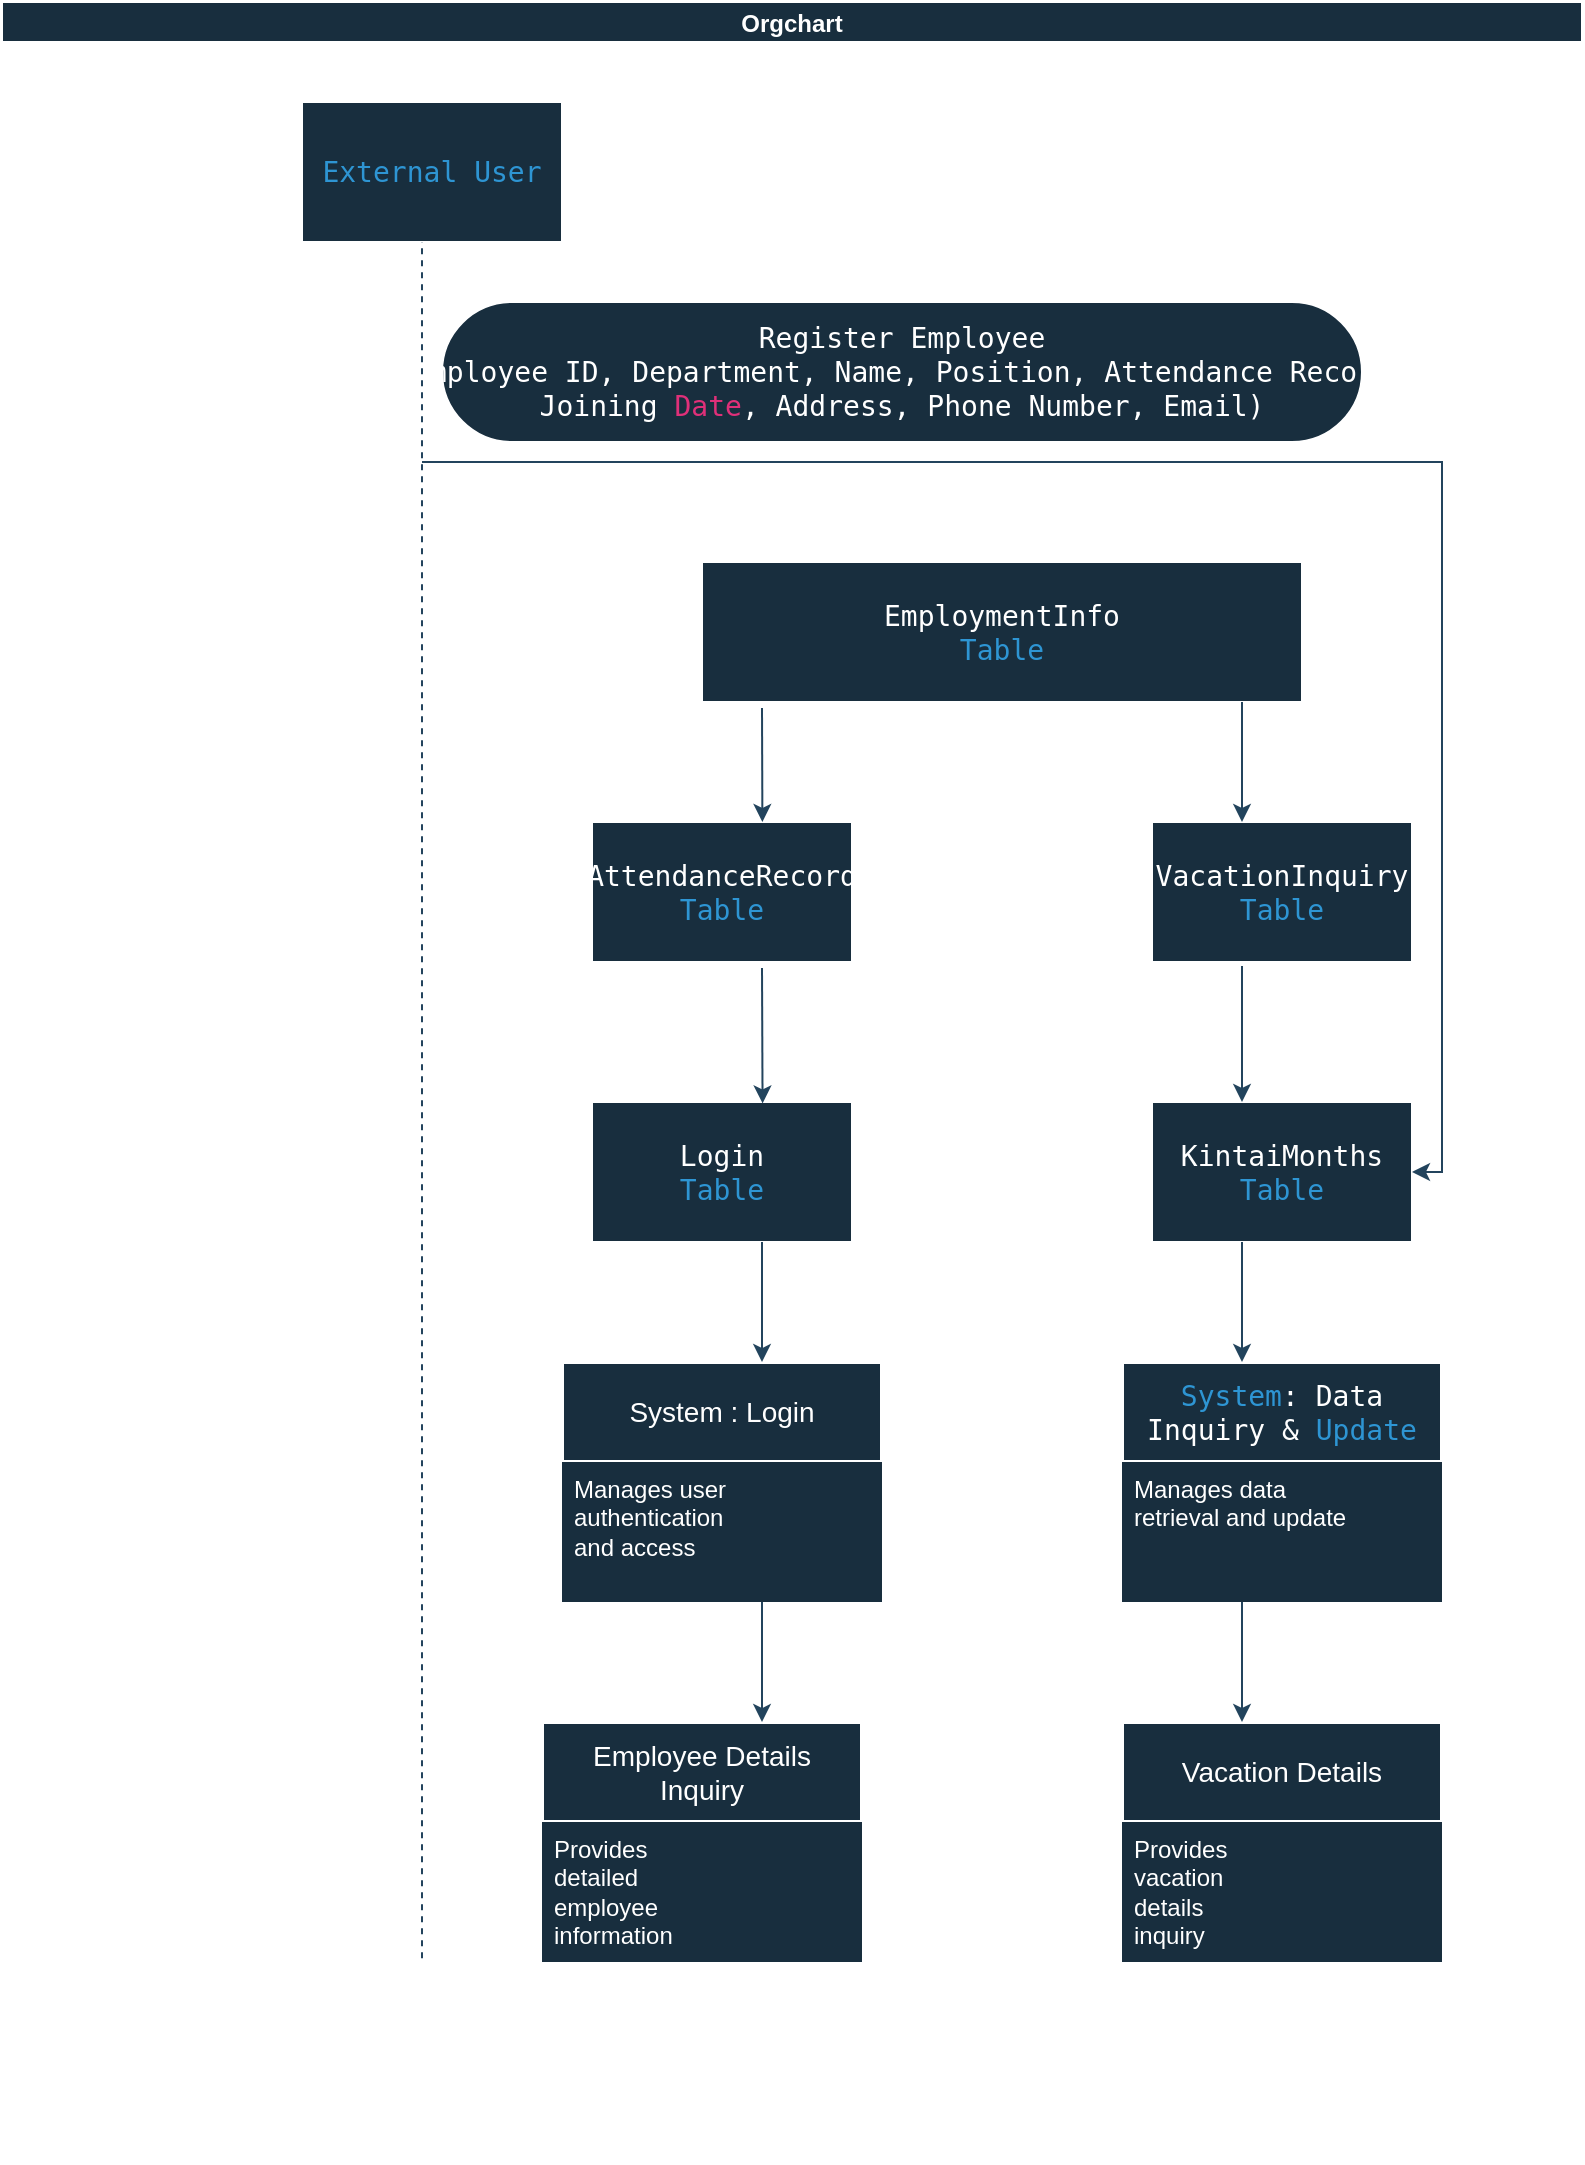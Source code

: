 <mxfile version="24.4.0" type="device">
  <diagram id="R2lEEEUBdFMjLlhIrx00" name="Page-1">
    <mxGraphModel dx="1968" dy="1502" grid="1" gridSize="10" guides="1" tooltips="1" connect="1" arrows="1" fold="1" page="1" pageScale="1" pageWidth="850" pageHeight="1100" math="0" shadow="0" extFonts="Permanent Marker^https://fonts.googleapis.com/css?family=Permanent+Marker">
      <root>
        <mxCell id="0" />
        <mxCell id="1" parent="0" />
        <mxCell id="vGbG_twLLxwSNXMkDMDc-1" value="Orgchart" style="swimlane;startSize=20;horizontal=1;containerType=tree;newEdgeStyle={&quot;edgeStyle&quot;:&quot;elbowEdgeStyle&quot;,&quot;startArrow&quot;:&quot;none&quot;,&quot;endArrow&quot;:&quot;none&quot;};strokeColor=#FFFFFF;fontColor=#FFFFFF;fillColor=#182E3E;" vertex="1" parent="1">
          <mxGeometry x="-830" y="-1090" width="790" height="1080" as="geometry" />
        </mxCell>
        <UserObject label="&lt;span style=&quot;font-family: &amp;quot;Söhne Mono&amp;quot;, Monaco, &amp;quot;Andale Mono&amp;quot;, &amp;quot;Ubuntu Mono&amp;quot;, monospace; font-size: 14px; text-align: left; white-space: pre;&quot;&gt;Login&lt;br&gt;&lt;/span&gt;&lt;span style=&quot;color: rgb(46, 149, 211); font-family: &amp;quot;Söhne Mono&amp;quot;, Monaco, &amp;quot;Andale Mono&amp;quot;, &amp;quot;Ubuntu Mono&amp;quot;, monospace; font-size: 14px; text-align: left; white-space: pre;&quot;&gt;Table&lt;/span&gt;&lt;span style=&quot;font-family: &amp;quot;Söhne Mono&amp;quot;, Monaco, &amp;quot;Andale Mono&amp;quot;, &amp;quot;Ubuntu Mono&amp;quot;, monospace; font-size: 14px; text-align: left; white-space: pre; background-color: rgb(13, 13, 13);&quot;&gt;&lt;br&gt;&lt;/span&gt;" treeRoot="1" id="vGbG_twLLxwSNXMkDMDc-114">
          <mxCell style="whiteSpace=wrap;html=1;align=center;treeFolding=1;treeMoving=1;newEdgeStyle={&quot;edgeStyle&quot;:&quot;elbowEdgeStyle&quot;,&quot;startArrow&quot;:&quot;none&quot;,&quot;endArrow&quot;:&quot;none&quot;};strokeColor=#FFFFFF;fontColor=#FFFFFF;fillColor=#182E3E;" vertex="1" parent="vGbG_twLLxwSNXMkDMDc-1">
            <mxGeometry x="295" y="550" width="130" height="70" as="geometry" />
          </mxCell>
        </UserObject>
        <UserObject label="&lt;span style=&quot;font-family: &amp;quot;Söhne Mono&amp;quot;, Monaco, &amp;quot;Andale Mono&amp;quot;, &amp;quot;Ubuntu Mono&amp;quot;, monospace; font-size: 14px; text-align: left; white-space: pre;&quot;&gt;VacationInquiry&lt;br&gt;&lt;/span&gt;&lt;span style=&quot;color: rgb(46, 149, 211); font-family: &amp;quot;Söhne Mono&amp;quot;, Monaco, &amp;quot;Andale Mono&amp;quot;, &amp;quot;Ubuntu Mono&amp;quot;, monospace; font-size: 14px; text-align: left; white-space: pre;&quot;&gt;Table&lt;/span&gt;&lt;span style=&quot;font-family: &amp;quot;Söhne Mono&amp;quot;, Monaco, &amp;quot;Andale Mono&amp;quot;, &amp;quot;Ubuntu Mono&amp;quot;, monospace; font-size: 14px; text-align: left; white-space: pre; background-color: rgb(13, 13, 13);&quot;&gt;&lt;br&gt;&lt;/span&gt;" treeRoot="1" id="vGbG_twLLxwSNXMkDMDc-116">
          <mxCell style="whiteSpace=wrap;html=1;align=center;treeFolding=1;treeMoving=1;newEdgeStyle={&quot;edgeStyle&quot;:&quot;elbowEdgeStyle&quot;,&quot;startArrow&quot;:&quot;none&quot;,&quot;endArrow&quot;:&quot;none&quot;};strokeColor=#FFFFFF;fontColor=#FFFFFF;fillColor=#182E3E;" vertex="1" parent="vGbG_twLLxwSNXMkDMDc-1">
            <mxGeometry x="575" y="410" width="130" height="70" as="geometry" />
          </mxCell>
        </UserObject>
        <mxCell id="vGbG_twLLxwSNXMkDMDc-153" value="&lt;span style=&quot;font-family: &amp;quot;Söhne Mono&amp;quot;, Monaco, &amp;quot;Andale Mono&amp;quot;, &amp;quot;Ubuntu Mono&amp;quot;, monospace; font-size: 14px; text-align: left; white-space: pre;&quot;&gt;Register Employee&lt;br&gt;&lt;/span&gt;&lt;span style=&quot;font-family: &amp;quot;Söhne Mono&amp;quot;, Monaco, &amp;quot;Andale Mono&amp;quot;, &amp;quot;Ubuntu Mono&amp;quot;, monospace; font-size: 14px; text-align: left; white-space: pre;&quot;&gt;(Employee ID, Department, Name, Position, Attendance Record,&lt;br&gt;&lt;/span&gt;&lt;span style=&quot;font-family: &amp;quot;Söhne Mono&amp;quot;, Monaco, &amp;quot;Andale Mono&amp;quot;, &amp;quot;Ubuntu Mono&amp;quot;, monospace; font-size: 14px; text-align: left; white-space: pre;&quot;&gt;Joining &lt;/span&gt;&lt;span style=&quot;border: 0px solid rgb(227, 227, 227); box-sizing: border-box; --tw-border-spacing-x: 0; --tw-border-spacing-y: 0; --tw-translate-x: 0; --tw-translate-y: 0; --tw-rotate: 0; --tw-skew-x: 0; --tw-skew-y: 0; --tw-scale-x: 1; --tw-scale-y: 1; --tw-pan-x: ; --tw-pan-y: ; --tw-pinch-zoom: ; --tw-scroll-snap-strictness: proximity; --tw-gradient-from-position: ; --tw-gradient-via-position: ; --tw-gradient-to-position: ; --tw-ordinal: ; --tw-slashed-zero: ; --tw-numeric-figure: ; --tw-numeric-spacing: ; --tw-numeric-fraction: ; --tw-ring-inset: ; --tw-ring-offset-width: 0px; --tw-ring-offset-color: #fff; --tw-ring-color: rgba(69,89,164,.5); --tw-ring-offset-shadow: 0 0 transparent; --tw-ring-shadow: 0 0 transparent; --tw-shadow: 0 0 transparent; --tw-shadow-colored: 0 0 transparent; --tw-blur: ; --tw-brightness: ; --tw-contrast: ; --tw-grayscale: ; --tw-hue-rotate: ; --tw-invert: ; --tw-saturate: ; --tw-sepia: ; --tw-drop-shadow: ; --tw-backdrop-blur: ; --tw-backdrop-brightness: ; --tw-backdrop-contrast: ; --tw-backdrop-grayscale: ; --tw-backdrop-hue-rotate: ; --tw-backdrop-invert: ; --tw-backdrop-opacity: ; --tw-backdrop-saturate: ; --tw-backdrop-sepia: ; --tw-contain-size: ; --tw-contain-layout: ; --tw-contain-paint: ; --tw-contain-style: ; color: rgb(223, 48, 121); font-family: &amp;quot;Söhne Mono&amp;quot;, Monaco, &amp;quot;Andale Mono&amp;quot;, &amp;quot;Ubuntu Mono&amp;quot;, monospace; font-size: 14px; text-align: left; white-space: pre;&quot; class=&quot;hljs-type&quot;&gt;Date&lt;/span&gt;&lt;span style=&quot;font-family: &amp;quot;Söhne Mono&amp;quot;, Monaco, &amp;quot;Andale Mono&amp;quot;, &amp;quot;Ubuntu Mono&amp;quot;, monospace; font-size: 14px; text-align: left; white-space: pre;&quot;&gt;, Address, Phone Number, Email)&lt;/span&gt;" style="whiteSpace=wrap;html=1;rounded=1;arcSize=50;align=center;verticalAlign=middle;strokeWidth=1;autosize=1;spacing=4;treeFolding=1;treeMoving=1;newEdgeStyle={&quot;edgeStyle&quot;:&quot;entityRelationEdgeStyle&quot;,&quot;startArrow&quot;:&quot;none&quot;,&quot;endArrow&quot;:&quot;none&quot;,&quot;segment&quot;:10,&quot;curved&quot;:1,&quot;sourcePerimeterSpacing&quot;:0,&quot;targetPerimeterSpacing&quot;:0};strokeColor=#FFFFFF;fontColor=#FFFFFF;fillColor=#182E3E;" vertex="1" parent="vGbG_twLLxwSNXMkDMDc-1">
          <mxGeometry x="220" y="150" width="460" height="70" as="geometry" />
        </mxCell>
        <UserObject label="&lt;span style=&quot;font-family: &amp;quot;Söhne Mono&amp;quot;, Monaco, &amp;quot;Andale Mono&amp;quot;, &amp;quot;Ubuntu Mono&amp;quot;, monospace; font-size: 14px; text-align: left; white-space: pre;&quot;&gt;AttendanceRecord&lt;br&gt;&lt;/span&gt;&lt;span style=&quot;color: rgb(46, 149, 211); font-family: &amp;quot;Söhne Mono&amp;quot;, Monaco, &amp;quot;Andale Mono&amp;quot;, &amp;quot;Ubuntu Mono&amp;quot;, monospace; font-size: 14px; text-align: left; white-space: pre;&quot;&gt;Table&lt;/span&gt;&lt;span style=&quot;font-family: &amp;quot;Söhne Mono&amp;quot;, Monaco, &amp;quot;Andale Mono&amp;quot;, &amp;quot;Ubuntu Mono&amp;quot;, monospace; font-size: 14px; text-align: left; white-space: pre; background-color: rgb(13, 13, 13);&quot;&gt;&lt;br&gt;&lt;/span&gt;" treeRoot="1" id="vGbG_twLLxwSNXMkDMDc-184">
          <mxCell style="whiteSpace=wrap;html=1;align=center;treeFolding=1;treeMoving=1;newEdgeStyle={&quot;edgeStyle&quot;:&quot;elbowEdgeStyle&quot;,&quot;startArrow&quot;:&quot;none&quot;,&quot;endArrow&quot;:&quot;none&quot;};strokeColor=#FFFFFF;fontColor=#FFFFFF;fillColor=#182E3E;" vertex="1" parent="vGbG_twLLxwSNXMkDMDc-1">
            <mxGeometry x="295" y="410" width="130" height="70" as="geometry" />
          </mxCell>
        </UserObject>
        <UserObject label="&lt;span style=&quot;font-family: &amp;quot;Söhne Mono&amp;quot;, Monaco, &amp;quot;Andale Mono&amp;quot;, &amp;quot;Ubuntu Mono&amp;quot;, monospace; font-size: 14px; text-align: left; white-space: pre;&quot;&gt;KintaiMonths&lt;/span&gt;&lt;span style=&quot;color: rgb(46, 149, 211); font-family: &amp;quot;Söhne Mono&amp;quot;, Monaco, &amp;quot;Andale Mono&amp;quot;, &amp;quot;Ubuntu Mono&amp;quot;, monospace; font-size: 14px; text-align: left; white-space: pre;&quot;&gt;&lt;br&gt;Table&lt;/span&gt;" treeRoot="1" id="vGbG_twLLxwSNXMkDMDc-183">
          <mxCell style="whiteSpace=wrap;html=1;align=center;treeFolding=1;treeMoving=1;newEdgeStyle={&quot;edgeStyle&quot;:&quot;elbowEdgeStyle&quot;,&quot;startArrow&quot;:&quot;none&quot;,&quot;endArrow&quot;:&quot;none&quot;};strokeColor=#FFFFFF;fontColor=#FFFFFF;fillColor=#182E3E;" vertex="1" parent="vGbG_twLLxwSNXMkDMDc-1">
            <mxGeometry x="575" y="550" width="130" height="70" as="geometry" />
          </mxCell>
        </UserObject>
        <UserObject label="&lt;span style=&quot;font-family: &amp;quot;Söhne Mono&amp;quot;, Monaco, &amp;quot;Andale Mono&amp;quot;, &amp;quot;Ubuntu Mono&amp;quot;, monospace; font-size: 14px; text-align: left; white-space: pre;&quot;&gt;EmploymentInfo&lt;br&gt;&lt;/span&gt;&lt;span style=&quot;color: rgb(46, 149, 211); font-family: &amp;quot;Söhne Mono&amp;quot;, Monaco, &amp;quot;Andale Mono&amp;quot;, &amp;quot;Ubuntu Mono&amp;quot;, monospace; font-size: 14px; text-align: left; white-space: pre;&quot;&gt;Table&lt;/span&gt;&lt;span style=&quot;font-family: &amp;quot;Söhne Mono&amp;quot;, Monaco, &amp;quot;Andale Mono&amp;quot;, &amp;quot;Ubuntu Mono&amp;quot;, monospace; font-size: 14px; text-align: left; white-space: pre; background-color: rgb(13, 13, 13);&quot;&gt;&lt;br&gt;&lt;/span&gt;" treeRoot="1" id="vGbG_twLLxwSNXMkDMDc-180">
          <mxCell style="whiteSpace=wrap;html=1;align=center;treeFolding=1;treeMoving=1;newEdgeStyle={&quot;edgeStyle&quot;:&quot;elbowEdgeStyle&quot;,&quot;startArrow&quot;:&quot;none&quot;,&quot;endArrow&quot;:&quot;none&quot;};strokeColor=#FFFFFF;fontColor=#FFFFFF;fillColor=#182E3E;" vertex="1" parent="vGbG_twLLxwSNXMkDMDc-1">
            <mxGeometry x="350" y="280" width="300" height="70" as="geometry" />
          </mxCell>
        </UserObject>
        <UserObject label="&lt;span style=&quot;font-family: &amp;quot;Söhne Mono&amp;quot;, Monaco, &amp;quot;Andale Mono&amp;quot;, &amp;quot;Ubuntu Mono&amp;quot;, monospace; font-size: 14px; text-align: left; white-space: pre;&quot;&gt; &lt;/span&gt;&lt;span style=&quot;border: 0px solid rgb(227, 227, 227); box-sizing: border-box; --tw-border-spacing-x: 0; --tw-border-spacing-y: 0; --tw-translate-x: 0; --tw-translate-y: 0; --tw-rotate: 0; --tw-skew-x: 0; --tw-skew-y: 0; --tw-scale-x: 1; --tw-scale-y: 1; --tw-pan-x: ; --tw-pan-y: ; --tw-pinch-zoom: ; --tw-scroll-snap-strictness: proximity; --tw-gradient-from-position: ; --tw-gradient-via-position: ; --tw-gradient-to-position: ; --tw-ordinal: ; --tw-slashed-zero: ; --tw-numeric-figure: ; --tw-numeric-spacing: ; --tw-numeric-fraction: ; --tw-ring-inset: ; --tw-ring-offset-width: 0px; --tw-ring-offset-color: #fff; --tw-ring-color: rgba(69,89,164,.5); --tw-ring-offset-shadow: 0 0 transparent; --tw-ring-shadow: 0 0 transparent; --tw-shadow: 0 0 transparent; --tw-shadow-colored: 0 0 transparent; --tw-blur: ; --tw-brightness: ; --tw-contrast: ; --tw-grayscale: ; --tw-hue-rotate: ; --tw-invert: ; --tw-saturate: ; --tw-sepia: ; --tw-drop-shadow: ; --tw-backdrop-blur: ; --tw-backdrop-brightness: ; --tw-backdrop-contrast: ; --tw-backdrop-grayscale: ; --tw-backdrop-hue-rotate: ; --tw-backdrop-invert: ; --tw-backdrop-opacity: ; --tw-backdrop-saturate: ; --tw-backdrop-sepia: ; --tw-contain-size: ; --tw-contain-layout: ; --tw-contain-paint: ; --tw-contain-style: ; color: rgb(46, 149, 211); font-family: &amp;quot;Söhne Mono&amp;quot;, Monaco, &amp;quot;Andale Mono&amp;quot;, &amp;quot;Ubuntu Mono&amp;quot;, monospace; font-size: 14px; text-align: left; white-space: pre;&quot; class=&quot;hljs-keyword&quot;&gt;External&lt;/span&gt;&lt;span style=&quot;font-family: &amp;quot;Söhne Mono&amp;quot;, Monaco, &amp;quot;Andale Mono&amp;quot;, &amp;quot;Ubuntu Mono&amp;quot;, monospace; font-size: 14px; text-align: left; white-space: pre;&quot;&gt; &lt;/span&gt;&lt;span style=&quot;border: 0px solid rgb(227, 227, 227); box-sizing: border-box; --tw-border-spacing-x: 0; --tw-border-spacing-y: 0; --tw-translate-x: 0; --tw-translate-y: 0; --tw-rotate: 0; --tw-skew-x: 0; --tw-skew-y: 0; --tw-scale-x: 1; --tw-scale-y: 1; --tw-pan-x: ; --tw-pan-y: ; --tw-pinch-zoom: ; --tw-scroll-snap-strictness: proximity; --tw-gradient-from-position: ; --tw-gradient-via-position: ; --tw-gradient-to-position: ; --tw-ordinal: ; --tw-slashed-zero: ; --tw-numeric-figure: ; --tw-numeric-spacing: ; --tw-numeric-fraction: ; --tw-ring-inset: ; --tw-ring-offset-width: 0px; --tw-ring-offset-color: #fff; --tw-ring-color: rgba(69,89,164,.5); --tw-ring-offset-shadow: 0 0 transparent; --tw-ring-shadow: 0 0 transparent; --tw-shadow: 0 0 transparent; --tw-shadow-colored: 0 0 transparent; --tw-blur: ; --tw-brightness: ; --tw-contrast: ; --tw-grayscale: ; --tw-hue-rotate: ; --tw-invert: ; --tw-saturate: ; --tw-sepia: ; --tw-drop-shadow: ; --tw-backdrop-blur: ; --tw-backdrop-brightness: ; --tw-backdrop-contrast: ; --tw-backdrop-grayscale: ; --tw-backdrop-hue-rotate: ; --tw-backdrop-invert: ; --tw-backdrop-opacity: ; --tw-backdrop-saturate: ; --tw-backdrop-sepia: ; --tw-contain-size: ; --tw-contain-layout: ; --tw-contain-paint: ; --tw-contain-style: ; color: rgb(46, 149, 211); font-family: &amp;quot;Söhne Mono&amp;quot;, Monaco, &amp;quot;Andale Mono&amp;quot;, &amp;quot;Ubuntu Mono&amp;quot;, monospace; font-size: 14px; text-align: left; white-space: pre;&quot; class=&quot;hljs-keyword&quot;&gt;User&lt;/span&gt;&lt;span style=&quot;font-family: &amp;quot;Söhne Mono&amp;quot;, Monaco, &amp;quot;Andale Mono&amp;quot;, &amp;quot;Ubuntu Mono&amp;quot;, monospace; font-size: 14px; text-align: left; white-space: pre;&quot;&gt; &lt;/span&gt;" treeRoot="1" id="vGbG_twLLxwSNXMkDMDc-112">
          <mxCell style="whiteSpace=wrap;html=1;align=center;treeFolding=1;treeMoving=1;newEdgeStyle={&quot;edgeStyle&quot;:&quot;elbowEdgeStyle&quot;,&quot;startArrow&quot;:&quot;none&quot;,&quot;endArrow&quot;:&quot;none&quot;};strokeColor=#FFFFFF;fontColor=#FFFFFF;fillColor=#182E3E;" vertex="1" parent="vGbG_twLLxwSNXMkDMDc-1">
            <mxGeometry x="150" y="50" width="130" height="70" as="geometry" />
          </mxCell>
        </UserObject>
        <mxCell id="vGbG_twLLxwSNXMkDMDc-213" value="&lt;span style=&quot;border: 0px solid rgb(227, 227, 227); box-sizing: border-box; --tw-border-spacing-x: 0; --tw-border-spacing-y: 0; --tw-translate-x: 0; --tw-translate-y: 0; --tw-rotate: 0; --tw-skew-x: 0; --tw-skew-y: 0; --tw-scale-x: 1; --tw-scale-y: 1; --tw-pan-x: ; --tw-pan-y: ; --tw-pinch-zoom: ; --tw-scroll-snap-strictness: proximity; --tw-gradient-from-position: ; --tw-gradient-via-position: ; --tw-gradient-to-position: ; --tw-ordinal: ; --tw-slashed-zero: ; --tw-numeric-figure: ; --tw-numeric-spacing: ; --tw-numeric-fraction: ; --tw-ring-inset: ; --tw-ring-offset-width: 0px; --tw-ring-offset-color: #fff; --tw-ring-color: rgba(69,89,164,.5); --tw-ring-offset-shadow: 0 0 transparent; --tw-ring-shadow: 0 0 transparent; --tw-shadow: 0 0 transparent; --tw-shadow-colored: 0 0 transparent; --tw-blur: ; --tw-brightness: ; --tw-contrast: ; --tw-grayscale: ; --tw-hue-rotate: ; --tw-invert: ; --tw-saturate: ; --tw-sepia: ; --tw-drop-shadow: ; --tw-backdrop-blur: ; --tw-backdrop-brightness: ; --tw-backdrop-contrast: ; --tw-backdrop-grayscale: ; --tw-backdrop-hue-rotate: ; --tw-backdrop-invert: ; --tw-backdrop-opacity: ; --tw-backdrop-saturate: ; --tw-backdrop-sepia: ; --tw-contain-size: ; --tw-contain-layout: ; --tw-contain-paint: ; --tw-contain-style: ; color: rgb(46, 149, 211); font-family: &amp;quot;Söhne Mono&amp;quot;, Monaco, &amp;quot;Andale Mono&amp;quot;, &amp;quot;Ubuntu Mono&amp;quot;, monospace; text-align: left; white-space: pre;&quot; class=&quot;hljs-keyword&quot;&gt;System&lt;/span&gt;&lt;span style=&quot;font-family: &amp;quot;Söhne Mono&amp;quot;, Monaco, &amp;quot;Andale Mono&amp;quot;, &amp;quot;Ubuntu Mono&amp;quot;, monospace; text-align: left; white-space: pre;&quot;&gt;: Data&lt;br&gt;&lt;/span&gt;&lt;span style=&quot;font-family: &amp;quot;Söhne Mono&amp;quot;, Monaco, &amp;quot;Andale Mono&amp;quot;, &amp;quot;Ubuntu Mono&amp;quot;, monospace; text-align: left; white-space: pre;&quot;&gt;Inquiry &lt;/span&gt;&lt;span style=&quot;border: 0px solid rgb(227, 227, 227); box-sizing: border-box; --tw-border-spacing-x: 0; --tw-border-spacing-y: 0; --tw-translate-x: 0; --tw-translate-y: 0; --tw-rotate: 0; --tw-skew-x: 0; --tw-skew-y: 0; --tw-scale-x: 1; --tw-scale-y: 1; --tw-pan-x: ; --tw-pan-y: ; --tw-pinch-zoom: ; --tw-scroll-snap-strictness: proximity; --tw-gradient-from-position: ; --tw-gradient-via-position: ; --tw-gradient-to-position: ; --tw-ordinal: ; --tw-slashed-zero: ; --tw-numeric-figure: ; --tw-numeric-spacing: ; --tw-numeric-fraction: ; --tw-ring-inset: ; --tw-ring-offset-width: 0px; --tw-ring-offset-color: #fff; --tw-ring-color: rgba(69,89,164,.5); --tw-ring-offset-shadow: 0 0 transparent; --tw-ring-shadow: 0 0 transparent; --tw-shadow: 0 0 transparent; --tw-shadow-colored: 0 0 transparent; --tw-blur: ; --tw-brightness: ; --tw-contrast: ; --tw-grayscale: ; --tw-hue-rotate: ; --tw-invert: ; --tw-saturate: ; --tw-sepia: ; --tw-drop-shadow: ; --tw-backdrop-blur: ; --tw-backdrop-brightness: ; --tw-backdrop-contrast: ; --tw-backdrop-grayscale: ; --tw-backdrop-hue-rotate: ; --tw-backdrop-invert: ; --tw-backdrop-opacity: ; --tw-backdrop-saturate: ; --tw-backdrop-sepia: ; --tw-contain-size: ; --tw-contain-layout: ; --tw-contain-paint: ; --tw-contain-style: ; font-family: &amp;quot;Söhne Mono&amp;quot;, Monaco, &amp;quot;Andale Mono&amp;quot;, &amp;quot;Ubuntu Mono&amp;quot;, monospace; text-align: left; white-space: pre;&quot; class=&quot;hljs-operator&quot;&gt;&amp;amp;&lt;/span&gt;&lt;span style=&quot;font-family: &amp;quot;Söhne Mono&amp;quot;, Monaco, &amp;quot;Andale Mono&amp;quot;, &amp;quot;Ubuntu Mono&amp;quot;, monospace; text-align: left; white-space: pre;&quot;&gt; &lt;/span&gt;&lt;span style=&quot;border: 0px solid rgb(227, 227, 227); box-sizing: border-box; --tw-border-spacing-x: 0; --tw-border-spacing-y: 0; --tw-translate-x: 0; --tw-translate-y: 0; --tw-rotate: 0; --tw-skew-x: 0; --tw-skew-y: 0; --tw-scale-x: 1; --tw-scale-y: 1; --tw-pan-x: ; --tw-pan-y: ; --tw-pinch-zoom: ; --tw-scroll-snap-strictness: proximity; --tw-gradient-from-position: ; --tw-gradient-via-position: ; --tw-gradient-to-position: ; --tw-ordinal: ; --tw-slashed-zero: ; --tw-numeric-figure: ; --tw-numeric-spacing: ; --tw-numeric-fraction: ; --tw-ring-inset: ; --tw-ring-offset-width: 0px; --tw-ring-offset-color: #fff; --tw-ring-color: rgba(69,89,164,.5); --tw-ring-offset-shadow: 0 0 transparent; --tw-ring-shadow: 0 0 transparent; --tw-shadow: 0 0 transparent; --tw-shadow-colored: 0 0 transparent; --tw-blur: ; --tw-brightness: ; --tw-contrast: ; --tw-grayscale: ; --tw-hue-rotate: ; --tw-invert: ; --tw-saturate: ; --tw-sepia: ; --tw-drop-shadow: ; --tw-backdrop-blur: ; --tw-backdrop-brightness: ; --tw-backdrop-contrast: ; --tw-backdrop-grayscale: ; --tw-backdrop-hue-rotate: ; --tw-backdrop-invert: ; --tw-backdrop-opacity: ; --tw-backdrop-saturate: ; --tw-backdrop-sepia: ; --tw-contain-size: ; --tw-contain-layout: ; --tw-contain-paint: ; --tw-contain-style: ; color: rgb(46, 149, 211); font-family: &amp;quot;Söhne Mono&amp;quot;, Monaco, &amp;quot;Andale Mono&amp;quot;, &amp;quot;Ubuntu Mono&amp;quot;, monospace; text-align: left; white-space: pre;&quot; class=&quot;hljs-keyword&quot;&gt;Update&lt;/span&gt;" style="swimlane;childLayout=stackLayout;horizontal=1;startSize=50;horizontalStack=0;rounded=0;fontSize=14;fontStyle=0;strokeWidth=2;resizeParent=0;resizeLast=1;shadow=0;dashed=0;align=center;arcSize=4;whiteSpace=wrap;html=1;strokeColor=#FFFFFF;fontColor=#FFFFFF;fillColor=#182E3E;" vertex="1" parent="vGbG_twLLxwSNXMkDMDc-1">
          <mxGeometry x="560" y="680" width="160" height="120" as="geometry" />
        </mxCell>
        <mxCell id="vGbG_twLLxwSNXMkDMDc-214" value="&lt;div&gt;Manages data&lt;/div&gt;&lt;div&gt;retrieval and&amp;nbsp;&lt;span style=&quot;background-color: initial;&quot;&gt;update&amp;nbsp; &amp;nbsp; &amp;nbsp;&lt;/span&gt;&lt;/div&gt;" style="align=left;strokeColor=none;fillColor=#182E3E;spacingLeft=4;fontSize=12;verticalAlign=top;resizable=0;rotatable=0;part=1;html=1;fontColor=#FFFFFF;" vertex="1" parent="vGbG_twLLxwSNXMkDMDc-213">
          <mxGeometry y="50" width="160" height="70" as="geometry" />
        </mxCell>
        <mxCell id="vGbG_twLLxwSNXMkDMDc-215" value="System : Login" style="swimlane;childLayout=stackLayout;horizontal=1;startSize=50;horizontalStack=0;rounded=0;fontSize=14;fontStyle=0;strokeWidth=2;resizeParent=0;resizeLast=1;shadow=0;dashed=0;align=center;arcSize=4;whiteSpace=wrap;html=1;strokeColor=#FFFFFF;fontColor=#FFFFFF;fillColor=#182E3E;" vertex="1" parent="vGbG_twLLxwSNXMkDMDc-1">
          <mxGeometry x="280" y="680" width="160" height="120" as="geometry" />
        </mxCell>
        <mxCell id="vGbG_twLLxwSNXMkDMDc-216" value="&lt;div&gt;Manages user&amp;nbsp;&lt;/div&gt;&lt;div&gt;authentication&lt;/div&gt;&lt;div&gt;and access&lt;/div&gt;" style="align=left;strokeColor=none;fillColor=#182E3E;spacingLeft=4;fontSize=12;verticalAlign=top;resizable=0;rotatable=0;part=1;html=1;fontColor=#FFFFFF;" vertex="1" parent="vGbG_twLLxwSNXMkDMDc-215">
          <mxGeometry y="50" width="160" height="70" as="geometry" />
        </mxCell>
        <mxCell id="vGbG_twLLxwSNXMkDMDc-222" value="Vacation&amp;nbsp;Details" style="swimlane;childLayout=stackLayout;horizontal=1;startSize=50;horizontalStack=0;rounded=0;fontSize=14;fontStyle=0;strokeWidth=2;resizeParent=0;resizeLast=1;shadow=0;dashed=0;align=center;arcSize=4;whiteSpace=wrap;html=1;strokeColor=#FFFFFF;fontColor=#FFFFFF;fillColor=#182E3E;" vertex="1" parent="vGbG_twLLxwSNXMkDMDc-1">
          <mxGeometry x="560" y="860" width="160" height="120" as="geometry" />
        </mxCell>
        <mxCell id="vGbG_twLLxwSNXMkDMDc-223" value="&lt;div&gt;Provides&lt;/div&gt;&lt;div&gt;vacation&lt;/div&gt;&lt;div&gt;details&lt;/div&gt;&lt;div&gt;inquiry&lt;/div&gt;" style="align=left;strokeColor=none;fillColor=#182E3E;spacingLeft=4;fontSize=12;verticalAlign=top;resizable=0;rotatable=0;part=1;html=1;fontColor=#FFFFFF;" vertex="1" parent="vGbG_twLLxwSNXMkDMDc-222">
          <mxGeometry y="50" width="160" height="70" as="geometry" />
        </mxCell>
        <mxCell id="vGbG_twLLxwSNXMkDMDc-220" value="Employee Details&lt;div&gt;Inquiry&lt;br&gt;&lt;/div&gt;" style="swimlane;childLayout=stackLayout;horizontal=1;startSize=50;horizontalStack=0;rounded=0;fontSize=14;fontStyle=0;strokeWidth=2;resizeParent=0;resizeLast=1;shadow=0;dashed=0;align=center;arcSize=4;whiteSpace=wrap;html=1;strokeColor=#FFFFFF;fontColor=#FFFFFF;fillColor=#182E3E;" vertex="1" parent="vGbG_twLLxwSNXMkDMDc-1">
          <mxGeometry x="270" y="860" width="160" height="120" as="geometry" />
        </mxCell>
        <mxCell id="vGbG_twLLxwSNXMkDMDc-221" value="&lt;div&gt;Provides&lt;/div&gt;&lt;div&gt;detailed&lt;/div&gt;&lt;div&gt;employee&lt;/div&gt;&lt;div&gt;information&lt;/div&gt;" style="align=left;strokeColor=none;fillColor=#182E3E;spacingLeft=4;fontSize=12;verticalAlign=top;resizable=0;rotatable=0;part=1;html=1;fontColor=#FFFFFF;" vertex="1" parent="vGbG_twLLxwSNXMkDMDc-220">
          <mxGeometry y="50" width="160" height="70" as="geometry" />
        </mxCell>
        <mxCell id="vGbG_twLLxwSNXMkDMDc-230" value="" style="endArrow=none;dashed=1;html=1;rounded=0;strokeColor=#23445D;" edge="1" parent="vGbG_twLLxwSNXMkDMDc-1">
          <mxGeometry width="50" height="50" relative="1" as="geometry">
            <mxPoint x="210" y="978.182" as="sourcePoint" />
            <mxPoint x="210" y="120" as="targetPoint" />
          </mxGeometry>
        </mxCell>
        <mxCell id="vGbG_twLLxwSNXMkDMDc-231" value="" style="endArrow=classic;html=1;rounded=0;strokeColor=#23445D;entryX=1;entryY=0.5;entryDx=0;entryDy=0;" edge="1" parent="vGbG_twLLxwSNXMkDMDc-1" target="vGbG_twLLxwSNXMkDMDc-183">
          <mxGeometry width="50" height="50" relative="1" as="geometry">
            <mxPoint x="210" y="230" as="sourcePoint" />
            <mxPoint x="699.67" y="585.43" as="targetPoint" />
            <Array as="points">
              <mxPoint x="720" y="230" />
              <mxPoint x="720" y="380" />
              <mxPoint x="720" y="570" />
              <mxPoint x="720" y="585" />
            </Array>
          </mxGeometry>
        </mxCell>
        <mxCell id="vGbG_twLLxwSNXMkDMDc-233" value="" style="endArrow=classic;html=1;rounded=0;strokeColor=#23445D;exitX=0.1;exitY=1.043;exitDx=0;exitDy=0;exitPerimeter=0;" edge="1" parent="vGbG_twLLxwSNXMkDMDc-1" source="vGbG_twLLxwSNXMkDMDc-180">
          <mxGeometry width="50" height="50" relative="1" as="geometry">
            <mxPoint x="380.0" y="361.54" as="sourcePoint" />
            <mxPoint x="380.2" y="410" as="targetPoint" />
          </mxGeometry>
        </mxCell>
        <mxCell id="vGbG_twLLxwSNXMkDMDc-234" value="" style="endArrow=classic;html=1;rounded=0;strokeColor=#23445D;exitX=0.1;exitY=1.043;exitDx=0;exitDy=0;exitPerimeter=0;entryX=0.656;entryY=0.01;entryDx=0;entryDy=0;entryPerimeter=0;" edge="1" parent="vGbG_twLLxwSNXMkDMDc-1" target="vGbG_twLLxwSNXMkDMDc-114">
          <mxGeometry width="50" height="50" relative="1" as="geometry">
            <mxPoint x="380" y="483" as="sourcePoint" />
            <mxPoint x="380.2" y="540" as="targetPoint" />
          </mxGeometry>
        </mxCell>
        <mxCell id="vGbG_twLLxwSNXMkDMDc-235" value="" style="endArrow=classic;html=1;rounded=0;strokeColor=#23445D;exitX=0.1;exitY=1.043;exitDx=0;exitDy=0;exitPerimeter=0;" edge="1" parent="vGbG_twLLxwSNXMkDMDc-1">
          <mxGeometry width="50" height="50" relative="1" as="geometry">
            <mxPoint x="380" y="620" as="sourcePoint" />
            <mxPoint x="380" y="680" as="targetPoint" />
          </mxGeometry>
        </mxCell>
        <mxCell id="vGbG_twLLxwSNXMkDMDc-236" value="" style="endArrow=classic;html=1;rounded=0;strokeColor=#23445D;exitX=0.1;exitY=1.043;exitDx=0;exitDy=0;exitPerimeter=0;" edge="1" parent="vGbG_twLLxwSNXMkDMDc-1">
          <mxGeometry width="50" height="50" relative="1" as="geometry">
            <mxPoint x="380" y="800" as="sourcePoint" />
            <mxPoint x="380" y="860" as="targetPoint" />
          </mxGeometry>
        </mxCell>
        <mxCell id="vGbG_twLLxwSNXMkDMDc-237" value="" style="endArrow=classic;html=1;rounded=0;strokeColor=#23445D;exitX=0.1;exitY=1.043;exitDx=0;exitDy=0;exitPerimeter=0;" edge="1" parent="vGbG_twLLxwSNXMkDMDc-1">
          <mxGeometry width="50" height="50" relative="1" as="geometry">
            <mxPoint x="620" y="350" as="sourcePoint" />
            <mxPoint x="620" y="410" as="targetPoint" />
          </mxGeometry>
        </mxCell>
        <mxCell id="vGbG_twLLxwSNXMkDMDc-238" value="" style="endArrow=classic;html=1;rounded=0;strokeColor=#23445D;exitX=0.1;exitY=1.043;exitDx=0;exitDy=0;exitPerimeter=0;entryX=0.656;entryY=0.01;entryDx=0;entryDy=0;entryPerimeter=0;" edge="1" parent="vGbG_twLLxwSNXMkDMDc-1">
          <mxGeometry width="50" height="50" relative="1" as="geometry">
            <mxPoint x="620" y="482" as="sourcePoint" />
            <mxPoint x="620" y="550" as="targetPoint" />
          </mxGeometry>
        </mxCell>
        <mxCell id="vGbG_twLLxwSNXMkDMDc-239" value="" style="endArrow=classic;html=1;rounded=0;strokeColor=#23445D;exitX=0.1;exitY=1.043;exitDx=0;exitDy=0;exitPerimeter=0;" edge="1" parent="vGbG_twLLxwSNXMkDMDc-1">
          <mxGeometry width="50" height="50" relative="1" as="geometry">
            <mxPoint x="620" y="620" as="sourcePoint" />
            <mxPoint x="620" y="680" as="targetPoint" />
          </mxGeometry>
        </mxCell>
        <mxCell id="vGbG_twLLxwSNXMkDMDc-265" value="" style="endArrow=classic;html=1;rounded=0;strokeColor=#23445D;exitX=0.1;exitY=1.043;exitDx=0;exitDy=0;exitPerimeter=0;" edge="1" parent="vGbG_twLLxwSNXMkDMDc-1">
          <mxGeometry width="50" height="50" relative="1" as="geometry">
            <mxPoint x="620" y="800" as="sourcePoint" />
            <mxPoint x="620" y="860" as="targetPoint" />
          </mxGeometry>
        </mxCell>
      </root>
    </mxGraphModel>
  </diagram>
</mxfile>
